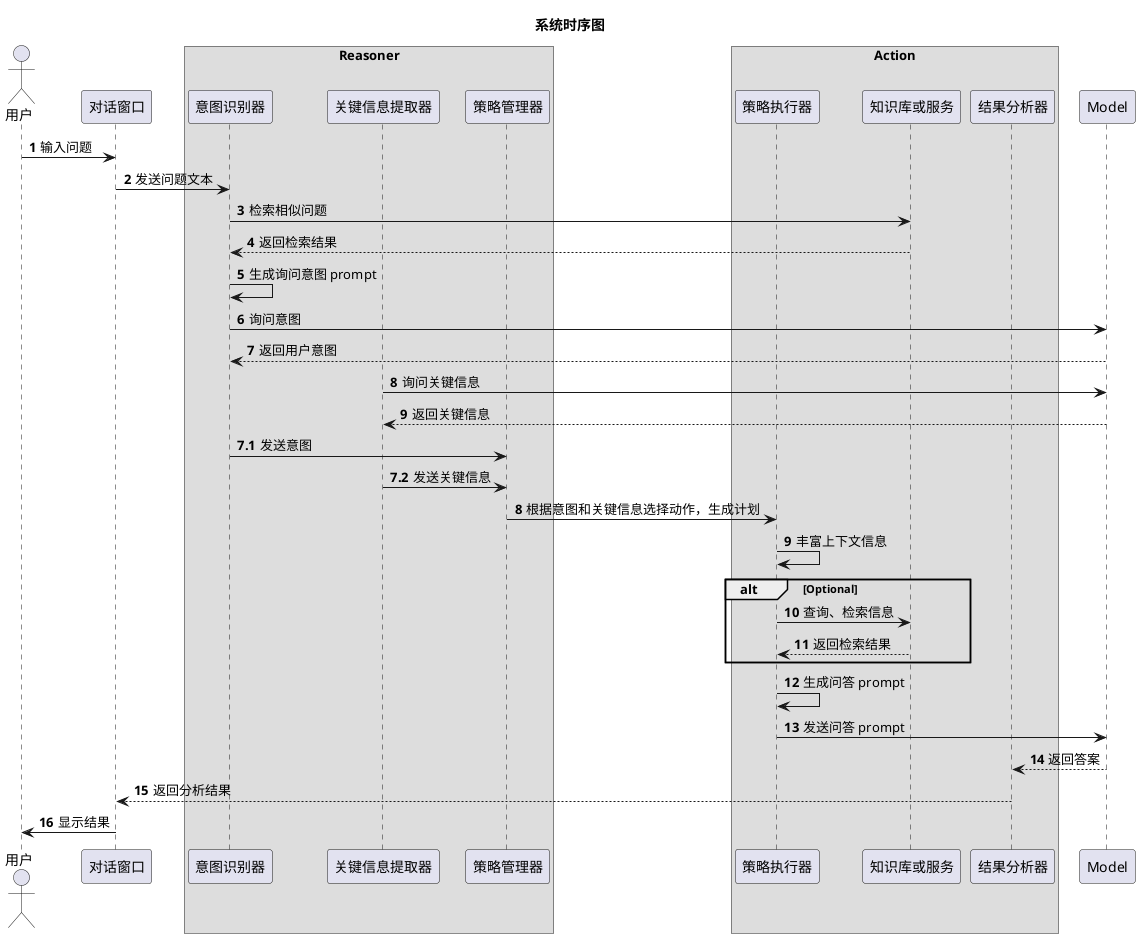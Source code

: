 @startuml

title 系统时序图

actor 用户

participant 对话窗口
box "Reasoner"
participant 意图识别器
participant 关键信息提取器
participant 策略管理器
end box
box "Action"
participant 策略执行器
participant 知识库或服务
participant 结果分析器
end box
participant Model

autonumber
用户 -> 对话窗口 : 输入问题
对话窗口 -> 意图识别器 : 发送问题文本
意图识别器 -> 知识库或服务 : 检索相似问题
知识库或服务 --> 意图识别器 : 返回检索结果
意图识别器 -> 意图识别器 : 生成询问意图 prompt
意图识别器 -> Model : 询问意图
Model --> 意图识别器 : 返回用户意图
关键信息提取器 -> Model: 询问关键信息
Model --> 关键信息提取器 : 返回关键信息
autonumber 7.0
autonumber inc b
意图识别器 -> 策略管理器 : 发送意图
关键信息提取器 -> 策略管理器 : 发送关键信息
autonumber 8
策略管理器 -> 策略执行器 : 根据意图和关键信息选择动作，生成计划
策略执行器 -> 策略执行器 : 丰富上下文信息
alt Optional
  策略执行器 -> 知识库或服务 : 查询、检索信息
  知识库或服务 --> 策略执行器 : 返回检索结果
end
策略执行器 -> 策略执行器 : 生成问答 prompt
策略执行器 -> Model : 发送问答 prompt
Model --> 结果分析器 : 返回答案
结果分析器 --> 对话窗口 : 返回分析结果
对话窗口 -> 用户 : 显示结果

@enduml